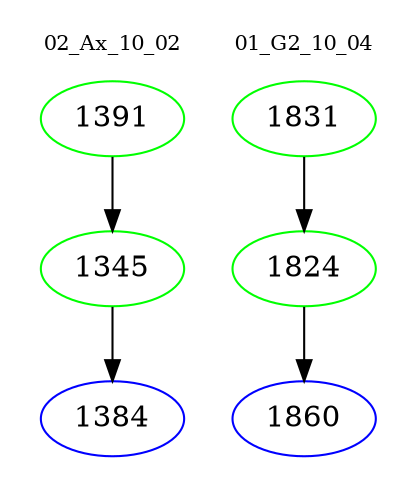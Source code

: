 digraph{
subgraph cluster_0 {
color = white
label = "02_Ax_10_02";
fontsize=10;
T0_1391 [label="1391", color="green"]
T0_1391 -> T0_1345 [color="black"]
T0_1345 [label="1345", color="green"]
T0_1345 -> T0_1384 [color="black"]
T0_1384 [label="1384", color="blue"]
}
subgraph cluster_1 {
color = white
label = "01_G2_10_04";
fontsize=10;
T1_1831 [label="1831", color="green"]
T1_1831 -> T1_1824 [color="black"]
T1_1824 [label="1824", color="green"]
T1_1824 -> T1_1860 [color="black"]
T1_1860 [label="1860", color="blue"]
}
}
